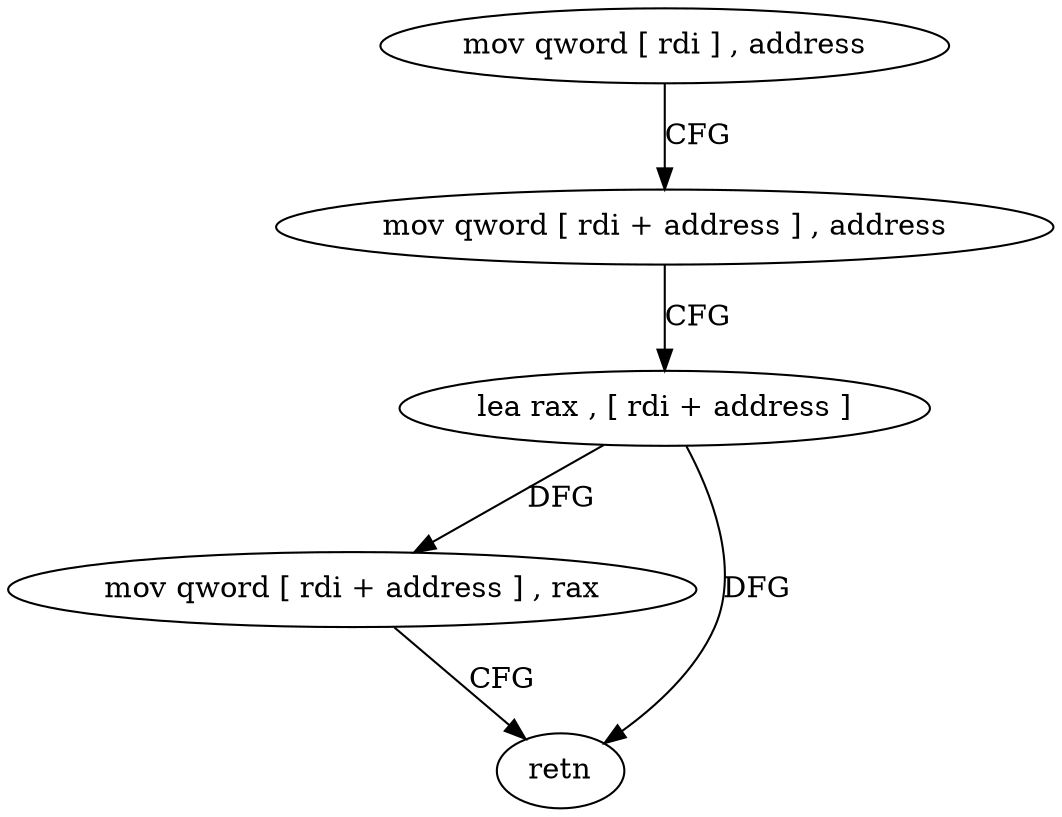 digraph "func" {
"4264016" [label = "mov qword [ rdi ] , address" ]
"4264023" [label = "mov qword [ rdi + address ] , address" ]
"4264031" [label = "lea rax , [ rdi + address ]" ]
"4264035" [label = "mov qword [ rdi + address ] , rax" ]
"4264039" [label = "retn" ]
"4264016" -> "4264023" [ label = "CFG" ]
"4264023" -> "4264031" [ label = "CFG" ]
"4264031" -> "4264035" [ label = "DFG" ]
"4264031" -> "4264039" [ label = "DFG" ]
"4264035" -> "4264039" [ label = "CFG" ]
}
